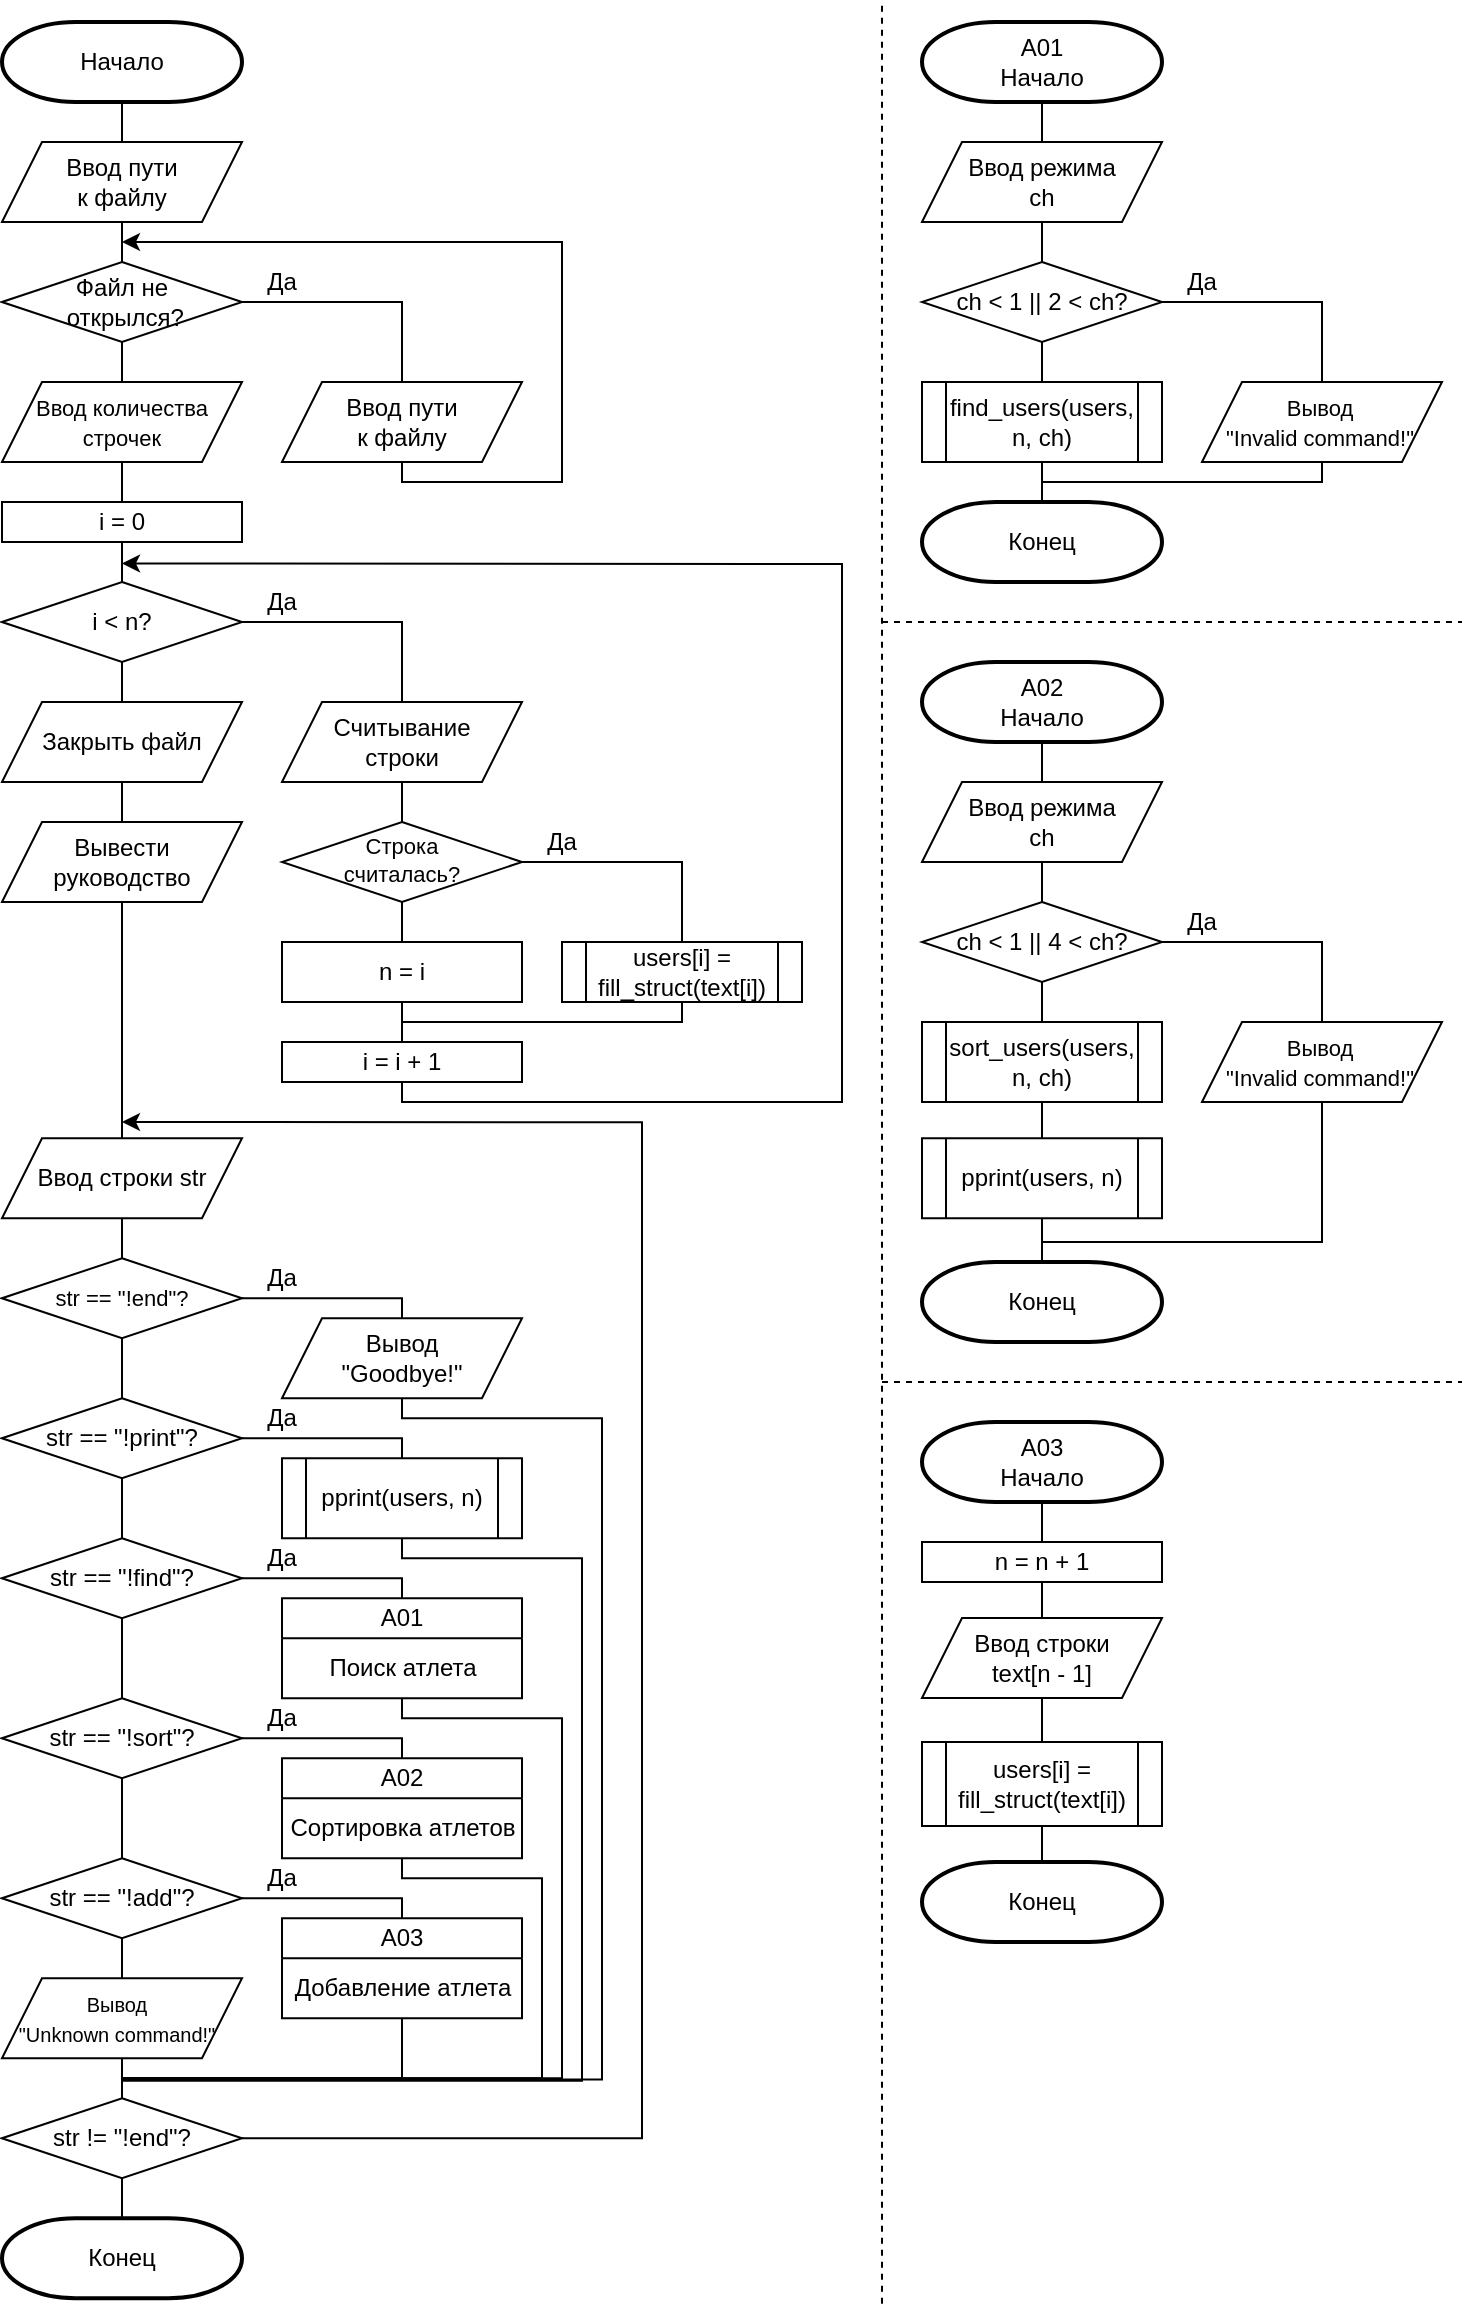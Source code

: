 <mxfile version="23.1.6" type="github" pages="3">
  <diagram name="Main" id="VdGe19wnGQsSNGawRBf9">
    <mxGraphModel dx="1468" dy="858" grid="1" gridSize="10" guides="1" tooltips="1" connect="1" arrows="1" fold="1" page="1" pageScale="1" pageWidth="827" pageHeight="1169" math="0" shadow="0">
      <root>
        <mxCell id="0" />
        <mxCell id="1" parent="0" />
        <mxCell id="hU4Yd9cr8TldzQdpKQsz-1" value="Начало" style="strokeWidth=2;html=1;shape=mxgraph.flowchart.terminator;whiteSpace=wrap;" vertex="1" parent="1">
          <mxGeometry x="40" y="20" width="120" height="40" as="geometry" />
        </mxCell>
        <mxCell id="hU4Yd9cr8TldzQdpKQsz-3" value="Ввод пути&lt;br&gt;к файлу" style="shape=parallelogram;perimeter=parallelogramPerimeter;whiteSpace=wrap;html=1;fixedSize=1;" vertex="1" parent="1">
          <mxGeometry x="40" y="80" width="120" height="40" as="geometry" />
        </mxCell>
        <mxCell id="hU4Yd9cr8TldzQdpKQsz-4" value="Файл не&lt;br&gt;&amp;nbsp;открылся?" style="strokeWidth=1;html=1;shape=mxgraph.flowchart.decision;whiteSpace=wrap;" vertex="1" parent="1">
          <mxGeometry x="40" y="140" width="120" height="40" as="geometry" />
        </mxCell>
        <mxCell id="hU4Yd9cr8TldzQdpKQsz-5" value="Ввод пути&lt;br&gt;к файлу" style="shape=parallelogram;perimeter=parallelogramPerimeter;whiteSpace=wrap;html=1;fixedSize=1;" vertex="1" parent="1">
          <mxGeometry x="180" y="200" width="120" height="40" as="geometry" />
        </mxCell>
        <mxCell id="hU4Yd9cr8TldzQdpKQsz-6" value="" style="endArrow=classic;html=1;rounded=0;exitX=0.5;exitY=1;exitDx=0;exitDy=0;" edge="1" parent="1" source="hU4Yd9cr8TldzQdpKQsz-5">
          <mxGeometry width="50" height="50" relative="1" as="geometry">
            <mxPoint x="330" y="240" as="sourcePoint" />
            <mxPoint x="100" y="130" as="targetPoint" />
            <Array as="points">
              <mxPoint x="240" y="250" />
              <mxPoint x="320" y="250" />
              <mxPoint x="320" y="130" />
            </Array>
          </mxGeometry>
        </mxCell>
        <mxCell id="hU4Yd9cr8TldzQdpKQsz-7" value="" style="endArrow=none;html=1;rounded=0;entryX=0.5;entryY=1;entryDx=0;entryDy=0;entryPerimeter=0;exitX=0.5;exitY=0;exitDx=0;exitDy=0;" edge="1" parent="1" source="hU4Yd9cr8TldzQdpKQsz-3" target="hU4Yd9cr8TldzQdpKQsz-1">
          <mxGeometry width="50" height="50" relative="1" as="geometry">
            <mxPoint x="190" y="100" as="sourcePoint" />
            <mxPoint x="190" y="60" as="targetPoint" />
          </mxGeometry>
        </mxCell>
        <mxCell id="hU4Yd9cr8TldzQdpKQsz-8" value="" style="endArrow=none;html=1;rounded=0;entryX=1;entryY=0.5;entryDx=0;entryDy=0;entryPerimeter=0;exitX=0.5;exitY=0;exitDx=0;exitDy=0;" edge="1" parent="1" source="hU4Yd9cr8TldzQdpKQsz-5" target="hU4Yd9cr8TldzQdpKQsz-4">
          <mxGeometry width="50" height="50" relative="1" as="geometry">
            <mxPoint x="260" y="120" as="sourcePoint" />
            <mxPoint x="260" y="80" as="targetPoint" />
            <Array as="points">
              <mxPoint x="240" y="160" />
            </Array>
          </mxGeometry>
        </mxCell>
        <mxCell id="hU4Yd9cr8TldzQdpKQsz-9" value="" style="endArrow=none;html=1;rounded=0;entryX=0.5;entryY=1;entryDx=0;entryDy=0;exitX=0.5;exitY=0;exitDx=0;exitDy=0;exitPerimeter=0;" edge="1" parent="1" source="hU4Yd9cr8TldzQdpKQsz-4" target="hU4Yd9cr8TldzQdpKQsz-3">
          <mxGeometry width="50" height="50" relative="1" as="geometry">
            <mxPoint x="270" y="130" as="sourcePoint" />
            <mxPoint x="270" y="90" as="targetPoint" />
          </mxGeometry>
        </mxCell>
        <mxCell id="hU4Yd9cr8TldzQdpKQsz-10" value="" style="endArrow=none;html=1;rounded=0;entryX=0.5;entryY=1;entryDx=0;entryDy=0;entryPerimeter=0;exitX=0.5;exitY=0;exitDx=0;exitDy=0;" edge="1" parent="1" source="hU4Yd9cr8TldzQdpKQsz-11" target="hU4Yd9cr8TldzQdpKQsz-4">
          <mxGeometry width="50" height="50" relative="1" as="geometry">
            <mxPoint x="100" y="240" as="sourcePoint" />
            <mxPoint x="280" y="100" as="targetPoint" />
          </mxGeometry>
        </mxCell>
        <mxCell id="hU4Yd9cr8TldzQdpKQsz-11" value="&lt;font style=&quot;font-size: 11px;&quot;&gt;Ввод количества строчек&lt;/font&gt;" style="shape=parallelogram;perimeter=parallelogramPerimeter;whiteSpace=wrap;html=1;fixedSize=1;" vertex="1" parent="1">
          <mxGeometry x="40" y="200" width="120" height="40" as="geometry" />
        </mxCell>
        <mxCell id="hU4Yd9cr8TldzQdpKQsz-12" value="Да" style="text;html=1;strokeColor=none;fillColor=none;align=center;verticalAlign=middle;whiteSpace=wrap;rounded=0;" vertex="1" parent="1">
          <mxGeometry x="150" y="135" width="60" height="30" as="geometry" />
        </mxCell>
        <mxCell id="hU4Yd9cr8TldzQdpKQsz-14" value="i = 0" style="rounded=0;whiteSpace=wrap;html=1;" vertex="1" parent="1">
          <mxGeometry x="40" y="260" width="120" height="20" as="geometry" />
        </mxCell>
        <mxCell id="hU4Yd9cr8TldzQdpKQsz-15" value="i &amp;lt; n?" style="strokeWidth=1;html=1;shape=mxgraph.flowchart.decision;whiteSpace=wrap;" vertex="1" parent="1">
          <mxGeometry x="40" y="300" width="120" height="40" as="geometry" />
        </mxCell>
        <mxCell id="hU4Yd9cr8TldzQdpKQsz-16" value="&lt;p style=&quot;line-height: 110%;&quot;&gt;&lt;font style=&quot;font-size: 11px;&quot;&gt;Строка&lt;br&gt;считалась?&lt;/font&gt;&lt;/p&gt;" style="strokeWidth=1;html=1;shape=mxgraph.flowchart.decision;whiteSpace=wrap;spacingBottom=3;" vertex="1" parent="1">
          <mxGeometry x="180" y="420" width="120" height="40" as="geometry" />
        </mxCell>
        <mxCell id="hU4Yd9cr8TldzQdpKQsz-17" value="Считывание&lt;br&gt;строки" style="shape=parallelogram;perimeter=parallelogramPerimeter;whiteSpace=wrap;html=1;fixedSize=1;" vertex="1" parent="1">
          <mxGeometry x="180" y="360" width="120" height="40" as="geometry" />
        </mxCell>
        <mxCell id="hU4Yd9cr8TldzQdpKQsz-19" value="n = i" style="rounded=0;whiteSpace=wrap;html=1;" vertex="1" parent="1">
          <mxGeometry x="180" y="480" width="120" height="30" as="geometry" />
        </mxCell>
        <mxCell id="hU4Yd9cr8TldzQdpKQsz-20" value="" style="endArrow=none;html=1;rounded=0;entryX=0.5;entryY=1;entryDx=0;entryDy=0;exitX=0.5;exitY=0;exitDx=0;exitDy=0;" edge="1" parent="1" source="hU4Yd9cr8TldzQdpKQsz-14" target="hU4Yd9cr8TldzQdpKQsz-11">
          <mxGeometry width="50" height="50" relative="1" as="geometry">
            <mxPoint x="170" y="360" as="sourcePoint" />
            <mxPoint x="170" y="320" as="targetPoint" />
          </mxGeometry>
        </mxCell>
        <mxCell id="hU4Yd9cr8TldzQdpKQsz-21" value="" style="endArrow=none;html=1;rounded=0;entryX=0.5;entryY=1;entryDx=0;entryDy=0;exitX=0.5;exitY=0;exitDx=0;exitDy=0;exitPerimeter=0;" edge="1" parent="1" source="hU4Yd9cr8TldzQdpKQsz-15" target="hU4Yd9cr8TldzQdpKQsz-14">
          <mxGeometry width="50" height="50" relative="1" as="geometry">
            <mxPoint x="160" y="330" as="sourcePoint" />
            <mxPoint x="160" y="290" as="targetPoint" />
          </mxGeometry>
        </mxCell>
        <mxCell id="hU4Yd9cr8TldzQdpKQsz-22" value="" style="endArrow=none;html=1;rounded=0;entryX=1;entryY=0.5;entryDx=0;entryDy=0;entryPerimeter=0;exitX=0.5;exitY=0;exitDx=0;exitDy=0;" edge="1" parent="1" source="hU4Yd9cr8TldzQdpKQsz-17" target="hU4Yd9cr8TldzQdpKQsz-15">
          <mxGeometry width="50" height="50" relative="1" as="geometry">
            <mxPoint x="220" y="340" as="sourcePoint" />
            <mxPoint x="220" y="300" as="targetPoint" />
            <Array as="points">
              <mxPoint x="240" y="320" />
            </Array>
          </mxGeometry>
        </mxCell>
        <mxCell id="hU4Yd9cr8TldzQdpKQsz-23" value="" style="endArrow=none;html=1;rounded=0;entryX=0.5;entryY=1;entryDx=0;entryDy=0;exitX=0.5;exitY=0;exitDx=0;exitDy=0;exitPerimeter=0;" edge="1" parent="1" source="hU4Yd9cr8TldzQdpKQsz-16" target="hU4Yd9cr8TldzQdpKQsz-17">
          <mxGeometry width="50" height="50" relative="1" as="geometry">
            <mxPoint x="350" y="410" as="sourcePoint" />
            <mxPoint x="350" y="370" as="targetPoint" />
          </mxGeometry>
        </mxCell>
        <mxCell id="hU4Yd9cr8TldzQdpKQsz-24" value="" style="endArrow=none;html=1;rounded=0;entryX=1;entryY=0.5;entryDx=0;entryDy=0;entryPerimeter=0;exitX=0.5;exitY=0;exitDx=0;exitDy=0;" edge="1" parent="1" source="hU4Yd9cr8TldzQdpKQsz-123" target="hU4Yd9cr8TldzQdpKQsz-16">
          <mxGeometry width="50" height="50" relative="1" as="geometry">
            <mxPoint x="380" y="480" as="sourcePoint" />
            <mxPoint x="370" y="420" as="targetPoint" />
            <Array as="points">
              <mxPoint x="380" y="440" />
            </Array>
          </mxGeometry>
        </mxCell>
        <mxCell id="hU4Yd9cr8TldzQdpKQsz-25" value="" style="endArrow=none;html=1;rounded=0;entryX=0.5;entryY=1;entryDx=0;entryDy=0;entryPerimeter=0;exitX=0.5;exitY=0;exitDx=0;exitDy=0;" edge="1" parent="1" source="hU4Yd9cr8TldzQdpKQsz-19" target="hU4Yd9cr8TldzQdpKQsz-16">
          <mxGeometry width="50" height="50" relative="1" as="geometry">
            <mxPoint x="310" y="500" as="sourcePoint" />
            <mxPoint x="310" y="460" as="targetPoint" />
          </mxGeometry>
        </mxCell>
        <mxCell id="hU4Yd9cr8TldzQdpKQsz-26" value="" style="endArrow=none;html=1;rounded=0;entryX=0.5;entryY=1;entryDx=0;entryDy=0;exitX=0.5;exitY=0;exitDx=0;exitDy=0;" edge="1" parent="1" source="hU4Yd9cr8TldzQdpKQsz-27" target="hU4Yd9cr8TldzQdpKQsz-19">
          <mxGeometry width="50" height="50" relative="1" as="geometry">
            <mxPoint x="300" y="510" as="sourcePoint" />
            <mxPoint x="230" y="510" as="targetPoint" />
          </mxGeometry>
        </mxCell>
        <mxCell id="hU4Yd9cr8TldzQdpKQsz-27" value="i = i + 1" style="rounded=0;whiteSpace=wrap;html=1;" vertex="1" parent="1">
          <mxGeometry x="180" y="530" width="120" height="20" as="geometry" />
        </mxCell>
        <mxCell id="hU4Yd9cr8TldzQdpKQsz-28" value="" style="endArrow=none;html=1;rounded=0;entryX=0.5;entryY=1;entryDx=0;entryDy=0;" edge="1" parent="1" target="hU4Yd9cr8TldzQdpKQsz-123">
          <mxGeometry width="50" height="50" relative="1" as="geometry">
            <mxPoint x="240" y="520" as="sourcePoint" />
            <mxPoint x="380" y="510" as="targetPoint" />
            <Array as="points">
              <mxPoint x="380" y="520" />
            </Array>
          </mxGeometry>
        </mxCell>
        <mxCell id="hU4Yd9cr8TldzQdpKQsz-29" value="Да" style="text;html=1;strokeColor=none;fillColor=none;align=center;verticalAlign=middle;whiteSpace=wrap;rounded=0;" vertex="1" parent="1">
          <mxGeometry x="150" y="295" width="60" height="30" as="geometry" />
        </mxCell>
        <mxCell id="hU4Yd9cr8TldzQdpKQsz-30" value="Да" style="text;html=1;strokeColor=none;fillColor=none;align=center;verticalAlign=middle;whiteSpace=wrap;rounded=0;" vertex="1" parent="1">
          <mxGeometry x="290" y="415" width="60" height="30" as="geometry" />
        </mxCell>
        <mxCell id="hU4Yd9cr8TldzQdpKQsz-31" value="" style="endArrow=classic;html=1;rounded=0;exitX=0.5;exitY=1;exitDx=0;exitDy=0;" edge="1" parent="1" source="hU4Yd9cr8TldzQdpKQsz-27">
          <mxGeometry width="50" height="50" relative="1" as="geometry">
            <mxPoint x="210" y="640" as="sourcePoint" />
            <mxPoint x="100" y="290.69" as="targetPoint" />
            <Array as="points">
              <mxPoint x="240" y="560" />
              <mxPoint x="460" y="560" />
              <mxPoint x="460" y="291" />
            </Array>
          </mxGeometry>
        </mxCell>
        <mxCell id="hU4Yd9cr8TldzQdpKQsz-32" value="Закрыть файл" style="shape=parallelogram;perimeter=parallelogramPerimeter;whiteSpace=wrap;html=1;fixedSize=1;" vertex="1" parent="1">
          <mxGeometry x="40" y="360" width="120" height="40" as="geometry" />
        </mxCell>
        <mxCell id="hU4Yd9cr8TldzQdpKQsz-33" value="Вывести&lt;br&gt;руководство" style="shape=parallelogram;perimeter=parallelogramPerimeter;whiteSpace=wrap;html=1;fixedSize=1;" vertex="1" parent="1">
          <mxGeometry x="40" y="420" width="120" height="40" as="geometry" />
        </mxCell>
        <mxCell id="hU4Yd9cr8TldzQdpKQsz-34" value="Ввод строки str" style="shape=parallelogram;perimeter=parallelogramPerimeter;whiteSpace=wrap;html=1;fixedSize=1;" vertex="1" parent="1">
          <mxGeometry x="40" y="578.13" width="120" height="40" as="geometry" />
        </mxCell>
        <mxCell id="hU4Yd9cr8TldzQdpKQsz-35" value="" style="endArrow=none;html=1;rounded=0;entryX=0.5;entryY=1;entryDx=0;entryDy=0;exitX=0.5;exitY=0;exitDx=0;exitDy=0;" edge="1" parent="1" source="hU4Yd9cr8TldzQdpKQsz-34" target="hU4Yd9cr8TldzQdpKQsz-33">
          <mxGeometry width="50" height="50" relative="1" as="geometry">
            <mxPoint x="120" y="540" as="sourcePoint" />
            <mxPoint x="120" y="500" as="targetPoint" />
          </mxGeometry>
        </mxCell>
        <mxCell id="hU4Yd9cr8TldzQdpKQsz-36" value="" style="endArrow=none;html=1;rounded=0;entryX=0.5;entryY=1;entryDx=0;entryDy=0;exitX=0.5;exitY=0;exitDx=0;exitDy=0;" edge="1" parent="1" source="hU4Yd9cr8TldzQdpKQsz-33" target="hU4Yd9cr8TldzQdpKQsz-32">
          <mxGeometry width="50" height="50" relative="1" as="geometry">
            <mxPoint x="10" y="480" as="sourcePoint" />
            <mxPoint x="10" y="440" as="targetPoint" />
          </mxGeometry>
        </mxCell>
        <mxCell id="hU4Yd9cr8TldzQdpKQsz-37" value="" style="endArrow=none;html=1;rounded=0;entryX=0.5;entryY=1;entryDx=0;entryDy=0;entryPerimeter=0;exitX=0.5;exitY=0;exitDx=0;exitDy=0;" edge="1" parent="1" source="hU4Yd9cr8TldzQdpKQsz-32" target="hU4Yd9cr8TldzQdpKQsz-15">
          <mxGeometry width="50" height="50" relative="1" as="geometry">
            <mxPoint x="30" y="390" as="sourcePoint" />
            <mxPoint x="30" y="350" as="targetPoint" />
          </mxGeometry>
        </mxCell>
        <mxCell id="hU4Yd9cr8TldzQdpKQsz-38" value="&lt;font style=&quot;font-size: 11px;&quot;&gt;str == &quot;!end&quot;?&lt;/font&gt;" style="strokeWidth=1;html=1;shape=mxgraph.flowchart.decision;whiteSpace=wrap;" vertex="1" parent="1">
          <mxGeometry x="40" y="638.13" width="120" height="40" as="geometry" />
        </mxCell>
        <mxCell id="hU4Yd9cr8TldzQdpKQsz-39" value="str == &quot;!print&quot;?" style="strokeWidth=1;html=1;shape=mxgraph.flowchart.decision;whiteSpace=wrap;" vertex="1" parent="1">
          <mxGeometry x="40" y="708.13" width="120" height="40" as="geometry" />
        </mxCell>
        <mxCell id="hU4Yd9cr8TldzQdpKQsz-40" value="str == &quot;!sort&quot;?" style="strokeWidth=1;html=1;shape=mxgraph.flowchart.decision;whiteSpace=wrap;" vertex="1" parent="1">
          <mxGeometry x="40" y="858.13" width="120" height="40" as="geometry" />
        </mxCell>
        <mxCell id="hU4Yd9cr8TldzQdpKQsz-41" value="str == &quot;!find&quot;?" style="strokeWidth=1;html=1;shape=mxgraph.flowchart.decision;whiteSpace=wrap;" vertex="1" parent="1">
          <mxGeometry x="40" y="778.13" width="120" height="40" as="geometry" />
        </mxCell>
        <mxCell id="hU4Yd9cr8TldzQdpKQsz-42" value="str == &quot;!add&quot;?" style="strokeWidth=1;html=1;shape=mxgraph.flowchart.decision;whiteSpace=wrap;" vertex="1" parent="1">
          <mxGeometry x="40" y="938.13" width="120" height="40" as="geometry" />
        </mxCell>
        <mxCell id="hU4Yd9cr8TldzQdpKQsz-83" value="" style="edgeStyle=orthogonalEdgeStyle;rounded=0;orthogonalLoop=1;jettySize=auto;html=1;endArrow=none;endFill=0;" edge="1" parent="1" source="hU4Yd9cr8TldzQdpKQsz-43">
          <mxGeometry relative="1" as="geometry">
            <mxPoint x="100" y="1048.775" as="targetPoint" />
            <Array as="points">
              <mxPoint x="240" y="718.13" />
              <mxPoint x="340" y="718.13" />
              <mxPoint x="340" y="1049.13" />
            </Array>
          </mxGeometry>
        </mxCell>
        <mxCell id="hU4Yd9cr8TldzQdpKQsz-43" value="Вывод&lt;br&gt;&quot;Goodbye!&quot;" style="shape=parallelogram;perimeter=parallelogramPerimeter;whiteSpace=wrap;html=1;fixedSize=1;" vertex="1" parent="1">
          <mxGeometry x="180" y="668.13" width="120" height="40" as="geometry" />
        </mxCell>
        <mxCell id="hU4Yd9cr8TldzQdpKQsz-44" value="&lt;font style=&quot;font-size: 10px;&quot;&gt;Вывод&lt;br&gt;&quot;Unknown command!&quot;&lt;/font&gt;" style="shape=parallelogram;perimeter=parallelogramPerimeter;whiteSpace=wrap;html=1;fixedSize=1;spacingRight=5;" vertex="1" parent="1">
          <mxGeometry x="40" y="998.13" width="120" height="40" as="geometry" />
        </mxCell>
        <mxCell id="hU4Yd9cr8TldzQdpKQsz-45" value="str != &quot;!end&quot;?" style="strokeWidth=1;html=1;shape=mxgraph.flowchart.decision;whiteSpace=wrap;" vertex="1" parent="1">
          <mxGeometry x="40" y="1058.13" width="120" height="40" as="geometry" />
        </mxCell>
        <mxCell id="hU4Yd9cr8TldzQdpKQsz-46" value="Конец" style="strokeWidth=2;html=1;shape=mxgraph.flowchart.terminator;whiteSpace=wrap;" vertex="1" parent="1">
          <mxGeometry x="40" y="1118.13" width="120" height="40" as="geometry" />
        </mxCell>
        <mxCell id="hU4Yd9cr8TldzQdpKQsz-82" value="" style="edgeStyle=orthogonalEdgeStyle;rounded=0;orthogonalLoop=1;jettySize=auto;html=1;endArrow=none;endFill=0;" edge="1" parent="1" source="hU4Yd9cr8TldzQdpKQsz-48">
          <mxGeometry relative="1" as="geometry">
            <mxPoint x="100" y="1049.42" as="targetPoint" />
            <Array as="points">
              <mxPoint x="240" y="788.13" />
              <mxPoint x="330" y="788.13" />
              <mxPoint x="330" y="1049.13" />
            </Array>
          </mxGeometry>
        </mxCell>
        <mxCell id="hU4Yd9cr8TldzQdpKQsz-48" value="pprint(users, n)" style="shape=process;whiteSpace=wrap;html=1;backgroundOutline=1;" vertex="1" parent="1">
          <mxGeometry x="180" y="738.13" width="120" height="40" as="geometry" />
        </mxCell>
        <mxCell id="hU4Yd9cr8TldzQdpKQsz-81" style="edgeStyle=orthogonalEdgeStyle;rounded=0;orthogonalLoop=1;jettySize=auto;html=1;endArrow=none;endFill=0;" edge="1" parent="1" source="hU4Yd9cr8TldzQdpKQsz-49">
          <mxGeometry relative="1" as="geometry">
            <mxPoint x="100" y="1048.13" as="targetPoint" />
            <Array as="points">
              <mxPoint x="240" y="868.13" />
              <mxPoint x="320" y="868.13" />
              <mxPoint x="320" y="1048.13" />
            </Array>
          </mxGeometry>
        </mxCell>
        <mxCell id="hU4Yd9cr8TldzQdpKQsz-49" value="A01" style="swimlane;fontStyle=0;childLayout=stackLayout;horizontal=1;startSize=20;horizontalStack=0;resizeParent=1;resizeParentMax=0;resizeLast=0;collapsible=1;marginBottom=0;whiteSpace=wrap;html=1;" vertex="1" parent="1">
          <mxGeometry x="180" y="808.13" width="120" height="50" as="geometry" />
        </mxCell>
        <mxCell id="hU4Yd9cr8TldzQdpKQsz-50" value="Поиск атлета" style="text;html=1;align=center;verticalAlign=middle;resizable=0;points=[];autosize=1;strokeColor=none;fillColor=none;" vertex="1" parent="hU4Yd9cr8TldzQdpKQsz-49">
          <mxGeometry y="20" width="120" height="30" as="geometry" />
        </mxCell>
        <mxCell id="hU4Yd9cr8TldzQdpKQsz-71" style="edgeStyle=orthogonalEdgeStyle;rounded=0;orthogonalLoop=1;jettySize=auto;html=1;endArrow=none;endFill=0;" edge="1" parent="1" source="hU4Yd9cr8TldzQdpKQsz-51">
          <mxGeometry relative="1" as="geometry">
            <mxPoint x="100" y="1048.13" as="targetPoint" />
            <Array as="points">
              <mxPoint x="240" y="948.13" />
              <mxPoint x="310" y="948.13" />
              <mxPoint x="310" y="1048.13" />
            </Array>
          </mxGeometry>
        </mxCell>
        <mxCell id="hU4Yd9cr8TldzQdpKQsz-51" value="A02" style="swimlane;fontStyle=0;childLayout=stackLayout;horizontal=1;startSize=20;horizontalStack=0;resizeParent=1;resizeParentMax=0;resizeLast=0;collapsible=1;marginBottom=0;whiteSpace=wrap;html=1;" vertex="1" parent="1">
          <mxGeometry x="180" y="888.13" width="120" height="50" as="geometry" />
        </mxCell>
        <mxCell id="hU4Yd9cr8TldzQdpKQsz-52" value="Сортировка атлетов" style="text;html=1;align=center;verticalAlign=middle;resizable=0;points=[];autosize=1;strokeColor=none;fillColor=none;" vertex="1" parent="hU4Yd9cr8TldzQdpKQsz-51">
          <mxGeometry y="20" width="120" height="30" as="geometry" />
        </mxCell>
        <mxCell id="hU4Yd9cr8TldzQdpKQsz-70" style="edgeStyle=orthogonalEdgeStyle;rounded=0;orthogonalLoop=1;jettySize=auto;html=1;endArrow=none;endFill=0;" edge="1" parent="1" source="hU4Yd9cr8TldzQdpKQsz-55">
          <mxGeometry relative="1" as="geometry">
            <mxPoint x="100" y="1048.13" as="targetPoint" />
            <Array as="points">
              <mxPoint x="240" y="1048.13" />
            </Array>
          </mxGeometry>
        </mxCell>
        <mxCell id="hU4Yd9cr8TldzQdpKQsz-55" value="A03" style="swimlane;fontStyle=0;childLayout=stackLayout;horizontal=1;startSize=20;horizontalStack=0;resizeParent=1;resizeParentMax=0;resizeLast=0;collapsible=1;marginBottom=0;whiteSpace=wrap;html=1;" vertex="1" parent="1">
          <mxGeometry x="180" y="968.13" width="120" height="50" as="geometry" />
        </mxCell>
        <mxCell id="hU4Yd9cr8TldzQdpKQsz-56" value="Добавление атлета" style="text;html=1;align=center;verticalAlign=middle;resizable=0;points=[];autosize=1;strokeColor=none;fillColor=none;" vertex="1" parent="hU4Yd9cr8TldzQdpKQsz-55">
          <mxGeometry y="20" width="120" height="30" as="geometry" />
        </mxCell>
        <mxCell id="hU4Yd9cr8TldzQdpKQsz-57" value="" style="endArrow=none;html=1;rounded=0;entryX=0.5;entryY=1;entryDx=0;entryDy=0;exitX=0.5;exitY=0;exitDx=0;exitDy=0;exitPerimeter=0;" edge="1" parent="1" source="hU4Yd9cr8TldzQdpKQsz-45" target="hU4Yd9cr8TldzQdpKQsz-44">
          <mxGeometry width="50" height="50" relative="1" as="geometry">
            <mxPoint x="200" y="1098.13" as="sourcePoint" />
            <mxPoint x="200" y="1058.13" as="targetPoint" />
          </mxGeometry>
        </mxCell>
        <mxCell id="hU4Yd9cr8TldzQdpKQsz-58" value="" style="endArrow=none;html=1;rounded=0;entryX=0.5;entryY=1;entryDx=0;entryDy=0;entryPerimeter=0;exitX=0.5;exitY=0;exitDx=0;exitDy=0;exitPerimeter=0;" edge="1" parent="1" source="hU4Yd9cr8TldzQdpKQsz-46" target="hU4Yd9cr8TldzQdpKQsz-45">
          <mxGeometry width="50" height="50" relative="1" as="geometry">
            <mxPoint x="190" y="1148.13" as="sourcePoint" />
            <mxPoint x="190" y="1108.13" as="targetPoint" />
          </mxGeometry>
        </mxCell>
        <mxCell id="hU4Yd9cr8TldzQdpKQsz-59" value="" style="endArrow=none;html=1;rounded=0;entryX=0.5;entryY=1;entryDx=0;entryDy=0;entryPerimeter=0;exitX=0.5;exitY=0;exitDx=0;exitDy=0;" edge="1" parent="1" source="hU4Yd9cr8TldzQdpKQsz-44" target="hU4Yd9cr8TldzQdpKQsz-42">
          <mxGeometry width="50" height="50" relative="1" as="geometry">
            <mxPoint x="10" y="1008.13" as="sourcePoint" />
            <mxPoint x="10" y="968.13" as="targetPoint" />
          </mxGeometry>
        </mxCell>
        <mxCell id="hU4Yd9cr8TldzQdpKQsz-60" value="" style="endArrow=none;html=1;rounded=0;entryX=0.5;entryY=1;entryDx=0;entryDy=0;entryPerimeter=0;exitX=0.5;exitY=0;exitDx=0;exitDy=0;exitPerimeter=0;" edge="1" parent="1" source="hU4Yd9cr8TldzQdpKQsz-42" target="hU4Yd9cr8TldzQdpKQsz-40">
          <mxGeometry width="50" height="50" relative="1" as="geometry">
            <mxPoint x="50" y="958.13" as="sourcePoint" />
            <mxPoint x="50" y="918.13" as="targetPoint" />
          </mxGeometry>
        </mxCell>
        <mxCell id="hU4Yd9cr8TldzQdpKQsz-61" value="" style="endArrow=none;html=1;rounded=0;entryX=0.5;entryY=1;entryDx=0;entryDy=0;exitX=0.5;exitY=0;exitDx=0;exitDy=0;exitPerimeter=0;" edge="1" parent="1" source="hU4Yd9cr8TldzQdpKQsz-38" target="hU4Yd9cr8TldzQdpKQsz-34">
          <mxGeometry width="50" height="50" relative="1" as="geometry">
            <mxPoint x="40" y="658.13" as="sourcePoint" />
            <mxPoint x="40" y="618.13" as="targetPoint" />
          </mxGeometry>
        </mxCell>
        <mxCell id="hU4Yd9cr8TldzQdpKQsz-63" value="" style="endArrow=none;html=1;rounded=0;entryX=1;entryY=0.5;entryDx=0;entryDy=0;entryPerimeter=0;exitX=0.5;exitY=0;exitDx=0;exitDy=0;" edge="1" parent="1" source="hU4Yd9cr8TldzQdpKQsz-43" target="hU4Yd9cr8TldzQdpKQsz-38">
          <mxGeometry width="50" height="50" relative="1" as="geometry">
            <mxPoint x="170" y="658.13" as="sourcePoint" />
            <mxPoint x="170" y="618.13" as="targetPoint" />
            <Array as="points">
              <mxPoint x="240" y="658.13" />
            </Array>
          </mxGeometry>
        </mxCell>
        <mxCell id="hU4Yd9cr8TldzQdpKQsz-64" value="" style="endArrow=none;html=1;rounded=0;entryX=1;entryY=0.5;entryDx=0;entryDy=0;entryPerimeter=0;exitX=0.5;exitY=0;exitDx=0;exitDy=0;" edge="1" parent="1" source="hU4Yd9cr8TldzQdpKQsz-48" target="hU4Yd9cr8TldzQdpKQsz-39">
          <mxGeometry width="50" height="50" relative="1" as="geometry">
            <mxPoint x="140" y="798.13" as="sourcePoint" />
            <mxPoint x="140" y="758.13" as="targetPoint" />
            <Array as="points">
              <mxPoint x="240" y="728.13" />
            </Array>
          </mxGeometry>
        </mxCell>
        <mxCell id="hU4Yd9cr8TldzQdpKQsz-65" value="" style="endArrow=none;html=1;rounded=0;entryX=1;entryY=0.5;entryDx=0;entryDy=0;entryPerimeter=0;exitX=0.5;exitY=0;exitDx=0;exitDy=0;" edge="1" parent="1" source="hU4Yd9cr8TldzQdpKQsz-49" target="hU4Yd9cr8TldzQdpKQsz-41">
          <mxGeometry width="50" height="50" relative="1" as="geometry">
            <mxPoint x="150" y="858.13" as="sourcePoint" />
            <mxPoint x="150" y="818.13" as="targetPoint" />
            <Array as="points">
              <mxPoint x="240" y="798.13" />
            </Array>
          </mxGeometry>
        </mxCell>
        <mxCell id="hU4Yd9cr8TldzQdpKQsz-66" value="" style="endArrow=none;html=1;rounded=0;entryX=1;entryY=0.5;entryDx=0;entryDy=0;entryPerimeter=0;exitX=0.5;exitY=0;exitDx=0;exitDy=0;" edge="1" parent="1" source="hU4Yd9cr8TldzQdpKQsz-51" target="hU4Yd9cr8TldzQdpKQsz-40">
          <mxGeometry width="50" height="50" relative="1" as="geometry">
            <mxPoint x="140" y="948.13" as="sourcePoint" />
            <mxPoint x="140" y="908.13" as="targetPoint" />
            <Array as="points">
              <mxPoint x="240" y="878.13" />
            </Array>
          </mxGeometry>
        </mxCell>
        <mxCell id="hU4Yd9cr8TldzQdpKQsz-67" value="" style="endArrow=none;html=1;rounded=0;entryX=1;entryY=0.5;entryDx=0;entryDy=0;entryPerimeter=0;exitX=0.5;exitY=0;exitDx=0;exitDy=0;" edge="1" parent="1" source="hU4Yd9cr8TldzQdpKQsz-55" target="hU4Yd9cr8TldzQdpKQsz-42">
          <mxGeometry width="50" height="50" relative="1" as="geometry">
            <mxPoint x="150" y="968.13" as="sourcePoint" />
            <mxPoint x="150" y="928.13" as="targetPoint" />
            <Array as="points">
              <mxPoint x="240" y="958.13" />
            </Array>
          </mxGeometry>
        </mxCell>
        <mxCell id="hU4Yd9cr8TldzQdpKQsz-73" value="Да" style="text;html=1;strokeColor=none;fillColor=none;align=center;verticalAlign=middle;whiteSpace=wrap;rounded=0;" vertex="1" parent="1">
          <mxGeometry x="150" y="933.13" width="60" height="30" as="geometry" />
        </mxCell>
        <mxCell id="hU4Yd9cr8TldzQdpKQsz-74" value="Да" style="text;html=1;strokeColor=none;fillColor=none;align=center;verticalAlign=middle;whiteSpace=wrap;rounded=0;" vertex="1" parent="1">
          <mxGeometry x="150" y="633.13" width="60" height="30" as="geometry" />
        </mxCell>
        <mxCell id="hU4Yd9cr8TldzQdpKQsz-75" value="Да" style="text;html=1;strokeColor=none;fillColor=none;align=center;verticalAlign=middle;whiteSpace=wrap;rounded=0;" vertex="1" parent="1">
          <mxGeometry x="150" y="703.13" width="60" height="30" as="geometry" />
        </mxCell>
        <mxCell id="hU4Yd9cr8TldzQdpKQsz-76" value="Да" style="text;html=1;strokeColor=none;fillColor=none;align=center;verticalAlign=middle;whiteSpace=wrap;rounded=0;" vertex="1" parent="1">
          <mxGeometry x="150" y="773.13" width="60" height="30" as="geometry" />
        </mxCell>
        <mxCell id="hU4Yd9cr8TldzQdpKQsz-77" value="Да" style="text;html=1;strokeColor=none;fillColor=none;align=center;verticalAlign=middle;whiteSpace=wrap;rounded=0;" vertex="1" parent="1">
          <mxGeometry x="150" y="853.13" width="60" height="30" as="geometry" />
        </mxCell>
        <mxCell id="hU4Yd9cr8TldzQdpKQsz-78" value="" style="endArrow=none;html=1;rounded=0;entryX=0.5;entryY=1;entryDx=0;entryDy=0;entryPerimeter=0;exitX=0.5;exitY=0;exitDx=0;exitDy=0;exitPerimeter=0;" edge="1" parent="1" source="hU4Yd9cr8TldzQdpKQsz-40" target="hU4Yd9cr8TldzQdpKQsz-41">
          <mxGeometry width="50" height="50" relative="1" as="geometry">
            <mxPoint x="70" y="868.13" as="sourcePoint" />
            <mxPoint x="70" y="828.13" as="targetPoint" />
          </mxGeometry>
        </mxCell>
        <mxCell id="hU4Yd9cr8TldzQdpKQsz-79" value="" style="endArrow=none;html=1;rounded=0;entryX=0.5;entryY=1;entryDx=0;entryDy=0;entryPerimeter=0;exitX=0.5;exitY=0;exitDx=0;exitDy=0;exitPerimeter=0;" edge="1" parent="1" source="hU4Yd9cr8TldzQdpKQsz-41" target="hU4Yd9cr8TldzQdpKQsz-39">
          <mxGeometry width="50" height="50" relative="1" as="geometry">
            <mxPoint x="60" y="798.13" as="sourcePoint" />
            <mxPoint x="60" y="758.13" as="targetPoint" />
          </mxGeometry>
        </mxCell>
        <mxCell id="hU4Yd9cr8TldzQdpKQsz-80" value="" style="endArrow=none;html=1;rounded=0;entryX=0.5;entryY=1;entryDx=0;entryDy=0;entryPerimeter=0;exitX=0.5;exitY=0;exitDx=0;exitDy=0;exitPerimeter=0;" edge="1" parent="1" source="hU4Yd9cr8TldzQdpKQsz-39" target="hU4Yd9cr8TldzQdpKQsz-38">
          <mxGeometry width="50" height="50" relative="1" as="geometry">
            <mxPoint x="100" y="728.13" as="sourcePoint" />
            <mxPoint x="100" y="688.13" as="targetPoint" />
          </mxGeometry>
        </mxCell>
        <mxCell id="hU4Yd9cr8TldzQdpKQsz-85" value="" style="endArrow=none;html=1;rounded=0;entryX=1;entryY=0.5;entryDx=0;entryDy=0;entryPerimeter=0;startArrow=classic;startFill=1;" edge="1" parent="1" target="hU4Yd9cr8TldzQdpKQsz-45">
          <mxGeometry width="50" height="50" relative="1" as="geometry">
            <mxPoint x="100" y="570.0" as="sourcePoint" />
            <mxPoint x="230" y="1099.13" as="targetPoint" />
            <Array as="points">
              <mxPoint x="360" y="570.13" />
              <mxPoint x="360" y="1078.13" />
            </Array>
          </mxGeometry>
        </mxCell>
        <mxCell id="hU4Yd9cr8TldzQdpKQsz-86" value="" style="endArrow=none;dashed=1;html=1;rounded=0;" edge="1" parent="1">
          <mxGeometry width="50" height="50" relative="1" as="geometry">
            <mxPoint x="480" y="1160.87" as="sourcePoint" />
            <mxPoint x="480" y="10" as="targetPoint" />
          </mxGeometry>
        </mxCell>
        <mxCell id="hU4Yd9cr8TldzQdpKQsz-87" value="A01&lt;br&gt;Начало" style="strokeWidth=2;html=1;shape=mxgraph.flowchart.terminator;whiteSpace=wrap;" vertex="1" parent="1">
          <mxGeometry x="500" y="20" width="120" height="40" as="geometry" />
        </mxCell>
        <mxCell id="hU4Yd9cr8TldzQdpKQsz-88" value="Ввод режима&lt;br&gt;ch" style="shape=parallelogram;perimeter=parallelogramPerimeter;whiteSpace=wrap;html=1;fixedSize=1;" vertex="1" parent="1">
          <mxGeometry x="500" y="80" width="120" height="40" as="geometry" />
        </mxCell>
        <mxCell id="hU4Yd9cr8TldzQdpKQsz-89" value="ch &amp;lt; 1 || 2 &amp;lt; ch?" style="strokeWidth=1;html=1;shape=mxgraph.flowchart.decision;whiteSpace=wrap;" vertex="1" parent="1">
          <mxGeometry x="500" y="140" width="120" height="40" as="geometry" />
        </mxCell>
        <mxCell id="hU4Yd9cr8TldzQdpKQsz-90" value="&lt;font style=&quot;font-size: 11px;&quot;&gt;Вывод&lt;br&gt;&quot;Invalid command!&lt;span style=&quot;background-color: initial;&quot;&gt;&quot;&lt;/span&gt;&lt;/font&gt;" style="shape=parallelogram;perimeter=parallelogramPerimeter;whiteSpace=wrap;html=1;fixedSize=1;spacingRight=2;" vertex="1" parent="1">
          <mxGeometry x="640" y="200" width="120" height="40" as="geometry" />
        </mxCell>
        <mxCell id="hU4Yd9cr8TldzQdpKQsz-91" value="find_users(users, n, ch)" style="shape=process;whiteSpace=wrap;html=1;backgroundOutline=1;" vertex="1" parent="1">
          <mxGeometry x="500" y="200" width="120" height="40" as="geometry" />
        </mxCell>
        <mxCell id="hU4Yd9cr8TldzQdpKQsz-92" value="Конец" style="strokeWidth=2;html=1;shape=mxgraph.flowchart.terminator;whiteSpace=wrap;" vertex="1" parent="1">
          <mxGeometry x="500" y="260" width="120" height="40" as="geometry" />
        </mxCell>
        <mxCell id="hU4Yd9cr8TldzQdpKQsz-93" value="" style="endArrow=none;html=1;rounded=0;entryX=0.5;entryY=1;entryDx=0;entryDy=0;exitX=0.5;exitY=0;exitDx=0;exitDy=0;exitPerimeter=0;" edge="1" parent="1" source="hU4Yd9cr8TldzQdpKQsz-89" target="hU4Yd9cr8TldzQdpKQsz-88">
          <mxGeometry width="50" height="50" relative="1" as="geometry">
            <mxPoint x="640" y="120" as="sourcePoint" />
            <mxPoint x="640" y="80" as="targetPoint" />
          </mxGeometry>
        </mxCell>
        <mxCell id="hU4Yd9cr8TldzQdpKQsz-94" value="" style="endArrow=none;html=1;rounded=0;entryX=0.5;entryY=1;entryDx=0;entryDy=0;entryPerimeter=0;exitX=0.5;exitY=0;exitDx=0;exitDy=0;" edge="1" parent="1" source="hU4Yd9cr8TldzQdpKQsz-88" target="hU4Yd9cr8TldzQdpKQsz-87">
          <mxGeometry width="50" height="50" relative="1" as="geometry">
            <mxPoint x="650" y="130" as="sourcePoint" />
            <mxPoint x="650" y="90" as="targetPoint" />
          </mxGeometry>
        </mxCell>
        <mxCell id="hU4Yd9cr8TldzQdpKQsz-95" value="" style="endArrow=none;html=1;rounded=0;entryX=0.5;entryY=1;entryDx=0;entryDy=0;entryPerimeter=0;exitX=0.5;exitY=0;exitDx=0;exitDy=0;" edge="1" parent="1" source="hU4Yd9cr8TldzQdpKQsz-91" target="hU4Yd9cr8TldzQdpKQsz-89">
          <mxGeometry width="50" height="50" relative="1" as="geometry">
            <mxPoint x="660" y="140" as="sourcePoint" />
            <mxPoint x="660" y="100" as="targetPoint" />
          </mxGeometry>
        </mxCell>
        <mxCell id="hU4Yd9cr8TldzQdpKQsz-96" value="" style="endArrow=none;html=1;rounded=0;entryX=1;entryY=0.5;entryDx=0;entryDy=0;entryPerimeter=0;exitX=0.5;exitY=0;exitDx=0;exitDy=0;" edge="1" parent="1" source="hU4Yd9cr8TldzQdpKQsz-90" target="hU4Yd9cr8TldzQdpKQsz-89">
          <mxGeometry width="50" height="50" relative="1" as="geometry">
            <mxPoint x="670" y="150" as="sourcePoint" />
            <mxPoint x="670" y="110" as="targetPoint" />
            <Array as="points">
              <mxPoint x="700" y="160" />
            </Array>
          </mxGeometry>
        </mxCell>
        <mxCell id="hU4Yd9cr8TldzQdpKQsz-97" value="" style="endArrow=none;html=1;rounded=0;entryX=0.5;entryY=1;entryDx=0;entryDy=0;exitX=0.5;exitY=0;exitDx=0;exitDy=0;exitPerimeter=0;" edge="1" parent="1" source="hU4Yd9cr8TldzQdpKQsz-92" target="hU4Yd9cr8TldzQdpKQsz-91">
          <mxGeometry width="50" height="50" relative="1" as="geometry">
            <mxPoint x="680" y="160" as="sourcePoint" />
            <mxPoint x="680" y="120" as="targetPoint" />
          </mxGeometry>
        </mxCell>
        <mxCell id="hU4Yd9cr8TldzQdpKQsz-98" value="" style="endArrow=none;html=1;rounded=0;entryX=0.5;entryY=1;entryDx=0;entryDy=0;" edge="1" parent="1" target="hU4Yd9cr8TldzQdpKQsz-90">
          <mxGeometry width="50" height="50" relative="1" as="geometry">
            <mxPoint x="560" y="250" as="sourcePoint" />
            <mxPoint x="690" y="130" as="targetPoint" />
            <Array as="points">
              <mxPoint x="700" y="250" />
            </Array>
          </mxGeometry>
        </mxCell>
        <mxCell id="hU4Yd9cr8TldzQdpKQsz-99" value="Да" style="text;html=1;strokeColor=none;fillColor=none;align=center;verticalAlign=middle;whiteSpace=wrap;rounded=0;" vertex="1" parent="1">
          <mxGeometry x="610" y="135" width="60" height="30" as="geometry" />
        </mxCell>
        <mxCell id="hU4Yd9cr8TldzQdpKQsz-100" value="A02&lt;br&gt;Начало" style="strokeWidth=2;html=1;shape=mxgraph.flowchart.terminator;whiteSpace=wrap;" vertex="1" parent="1">
          <mxGeometry x="500" y="340" width="120" height="40" as="geometry" />
        </mxCell>
        <mxCell id="hU4Yd9cr8TldzQdpKQsz-101" value="Ввод режима&lt;br&gt;ch" style="shape=parallelogram;perimeter=parallelogramPerimeter;whiteSpace=wrap;html=1;fixedSize=1;" vertex="1" parent="1">
          <mxGeometry x="500" y="400" width="120" height="40" as="geometry" />
        </mxCell>
        <mxCell id="hU4Yd9cr8TldzQdpKQsz-102" value="ch &amp;lt; 1 || 4 &amp;lt; ch?" style="strokeWidth=1;html=1;shape=mxgraph.flowchart.decision;whiteSpace=wrap;" vertex="1" parent="1">
          <mxGeometry x="500" y="460" width="120" height="40" as="geometry" />
        </mxCell>
        <mxCell id="hU4Yd9cr8TldzQdpKQsz-103" value="&lt;font style=&quot;font-size: 11px;&quot;&gt;Вывод&lt;br&gt;&quot;Invalid command!&lt;span style=&quot;background-color: initial;&quot;&gt;&quot;&lt;/span&gt;&lt;/font&gt;" style="shape=parallelogram;perimeter=parallelogramPerimeter;whiteSpace=wrap;html=1;fixedSize=1;spacingRight=2;" vertex="1" parent="1">
          <mxGeometry x="640" y="520" width="120" height="40" as="geometry" />
        </mxCell>
        <mxCell id="hU4Yd9cr8TldzQdpKQsz-104" value="sort_users(users, n, ch)" style="shape=process;whiteSpace=wrap;html=1;backgroundOutline=1;" vertex="1" parent="1">
          <mxGeometry x="500" y="520" width="120" height="40" as="geometry" />
        </mxCell>
        <mxCell id="hU4Yd9cr8TldzQdpKQsz-105" value="Конец" style="strokeWidth=2;html=1;shape=mxgraph.flowchart.terminator;whiteSpace=wrap;" vertex="1" parent="1">
          <mxGeometry x="500" y="640" width="120" height="40" as="geometry" />
        </mxCell>
        <mxCell id="hU4Yd9cr8TldzQdpKQsz-106" value="" style="endArrow=none;html=1;rounded=0;entryX=0.5;entryY=1;entryDx=0;entryDy=0;exitX=0.5;exitY=0;exitDx=0;exitDy=0;exitPerimeter=0;" edge="1" parent="1" source="hU4Yd9cr8TldzQdpKQsz-102" target="hU4Yd9cr8TldzQdpKQsz-101">
          <mxGeometry width="50" height="50" relative="1" as="geometry">
            <mxPoint x="640" y="440" as="sourcePoint" />
            <mxPoint x="640" y="400" as="targetPoint" />
          </mxGeometry>
        </mxCell>
        <mxCell id="hU4Yd9cr8TldzQdpKQsz-107" value="" style="endArrow=none;html=1;rounded=0;entryX=0.5;entryY=1;entryDx=0;entryDy=0;entryPerimeter=0;exitX=0.5;exitY=0;exitDx=0;exitDy=0;" edge="1" parent="1" source="hU4Yd9cr8TldzQdpKQsz-101" target="hU4Yd9cr8TldzQdpKQsz-100">
          <mxGeometry width="50" height="50" relative="1" as="geometry">
            <mxPoint x="650" y="450" as="sourcePoint" />
            <mxPoint x="650" y="410" as="targetPoint" />
          </mxGeometry>
        </mxCell>
        <mxCell id="hU4Yd9cr8TldzQdpKQsz-108" value="" style="endArrow=none;html=1;rounded=0;entryX=0.5;entryY=1;entryDx=0;entryDy=0;entryPerimeter=0;exitX=0.5;exitY=0;exitDx=0;exitDy=0;" edge="1" parent="1" source="hU4Yd9cr8TldzQdpKQsz-104" target="hU4Yd9cr8TldzQdpKQsz-102">
          <mxGeometry width="50" height="50" relative="1" as="geometry">
            <mxPoint x="660" y="460" as="sourcePoint" />
            <mxPoint x="660" y="420" as="targetPoint" />
          </mxGeometry>
        </mxCell>
        <mxCell id="hU4Yd9cr8TldzQdpKQsz-109" value="" style="endArrow=none;html=1;rounded=0;entryX=1;entryY=0.5;entryDx=0;entryDy=0;entryPerimeter=0;exitX=0.5;exitY=0;exitDx=0;exitDy=0;" edge="1" parent="1" source="hU4Yd9cr8TldzQdpKQsz-103" target="hU4Yd9cr8TldzQdpKQsz-102">
          <mxGeometry width="50" height="50" relative="1" as="geometry">
            <mxPoint x="670" y="470" as="sourcePoint" />
            <mxPoint x="670" y="430" as="targetPoint" />
            <Array as="points">
              <mxPoint x="700" y="480" />
            </Array>
          </mxGeometry>
        </mxCell>
        <mxCell id="hU4Yd9cr8TldzQdpKQsz-110" value="" style="endArrow=none;html=1;rounded=0;exitX=0.5;exitY=0;exitDx=0;exitDy=0;exitPerimeter=0;entryX=0.5;entryY=1;entryDx=0;entryDy=0;" edge="1" parent="1" source="hU4Yd9cr8TldzQdpKQsz-105" target="hU4Yd9cr8TldzQdpKQsz-113">
          <mxGeometry width="50" height="50" relative="1" as="geometry">
            <mxPoint x="680" y="480" as="sourcePoint" />
            <mxPoint x="630" y="600" as="targetPoint" />
          </mxGeometry>
        </mxCell>
        <mxCell id="hU4Yd9cr8TldzQdpKQsz-111" value="" style="endArrow=none;html=1;rounded=0;entryX=0.5;entryY=1;entryDx=0;entryDy=0;" edge="1" parent="1" target="hU4Yd9cr8TldzQdpKQsz-103">
          <mxGeometry width="50" height="50" relative="1" as="geometry">
            <mxPoint x="560" y="630" as="sourcePoint" />
            <mxPoint x="690" y="450" as="targetPoint" />
            <Array as="points">
              <mxPoint x="700" y="630" />
            </Array>
          </mxGeometry>
        </mxCell>
        <mxCell id="hU4Yd9cr8TldzQdpKQsz-112" value="Да" style="text;html=1;strokeColor=none;fillColor=none;align=center;verticalAlign=middle;whiteSpace=wrap;rounded=0;" vertex="1" parent="1">
          <mxGeometry x="610" y="455" width="60" height="30" as="geometry" />
        </mxCell>
        <mxCell id="hU4Yd9cr8TldzQdpKQsz-113" value="pprint(users, n)" style="shape=process;whiteSpace=wrap;html=1;backgroundOutline=1;" vertex="1" parent="1">
          <mxGeometry x="500" y="578.13" width="120" height="40" as="geometry" />
        </mxCell>
        <mxCell id="hU4Yd9cr8TldzQdpKQsz-114" value="" style="endArrow=none;html=1;rounded=0;entryX=0.5;entryY=1;entryDx=0;entryDy=0;exitX=0.5;exitY=0;exitDx=0;exitDy=0;" edge="1" parent="1" source="hU4Yd9cr8TldzQdpKQsz-113" target="hU4Yd9cr8TldzQdpKQsz-104">
          <mxGeometry width="50" height="50" relative="1" as="geometry">
            <mxPoint x="550" y="600" as="sourcePoint" />
            <mxPoint x="550" y="560" as="targetPoint" />
          </mxGeometry>
        </mxCell>
        <mxCell id="hU4Yd9cr8TldzQdpKQsz-115" value="" style="endArrow=none;dashed=1;html=1;rounded=0;" edge="1" parent="1">
          <mxGeometry width="50" height="50" relative="1" as="geometry">
            <mxPoint x="480" y="320" as="sourcePoint" />
            <mxPoint x="770" y="320" as="targetPoint" />
          </mxGeometry>
        </mxCell>
        <mxCell id="hU4Yd9cr8TldzQdpKQsz-116" value="A03&lt;br&gt;Начало" style="strokeWidth=2;html=1;shape=mxgraph.flowchart.terminator;whiteSpace=wrap;" vertex="1" parent="1">
          <mxGeometry x="500" y="720" width="120" height="40" as="geometry" />
        </mxCell>
        <mxCell id="hU4Yd9cr8TldzQdpKQsz-117" value="n = n + 1" style="rounded=0;whiteSpace=wrap;html=1;" vertex="1" parent="1">
          <mxGeometry x="500" y="780" width="120" height="20" as="geometry" />
        </mxCell>
        <mxCell id="hU4Yd9cr8TldzQdpKQsz-118" value="Ввод строки&lt;br&gt;text[n - 1]" style="shape=parallelogram;perimeter=parallelogramPerimeter;whiteSpace=wrap;html=1;fixedSize=1;" vertex="1" parent="1">
          <mxGeometry x="500" y="818" width="120" height="40" as="geometry" />
        </mxCell>
        <mxCell id="hU4Yd9cr8TldzQdpKQsz-121" value="Конец" style="strokeWidth=2;html=1;shape=mxgraph.flowchart.terminator;whiteSpace=wrap;" vertex="1" parent="1">
          <mxGeometry x="500" y="940" width="120" height="40" as="geometry" />
        </mxCell>
        <mxCell id="hU4Yd9cr8TldzQdpKQsz-122" value="" style="endArrow=none;dashed=1;html=1;rounded=0;" edge="1" parent="1">
          <mxGeometry width="50" height="50" relative="1" as="geometry">
            <mxPoint x="480" y="700" as="sourcePoint" />
            <mxPoint x="770" y="700" as="targetPoint" />
          </mxGeometry>
        </mxCell>
        <mxCell id="hU4Yd9cr8TldzQdpKQsz-123" value="users[i] = fill_struct(text[i])" style="shape=process;whiteSpace=wrap;html=1;backgroundOutline=1;" vertex="1" parent="1">
          <mxGeometry x="320" y="480" width="120" height="30" as="geometry" />
        </mxCell>
        <mxCell id="hU4Yd9cr8TldzQdpKQsz-124" value="users[i] = fill_struct(text[i])" style="shape=process;whiteSpace=wrap;html=1;backgroundOutline=1;" vertex="1" parent="1">
          <mxGeometry x="500" y="880" width="120" height="42" as="geometry" />
        </mxCell>
        <mxCell id="hU4Yd9cr8TldzQdpKQsz-125" value="" style="endArrow=none;html=1;rounded=0;entryX=0.5;entryY=1;entryDx=0;entryDy=0;exitX=0.5;exitY=0;exitDx=0;exitDy=0;exitPerimeter=0;" edge="1" parent="1" source="hU4Yd9cr8TldzQdpKQsz-121" target="hU4Yd9cr8TldzQdpKQsz-124">
          <mxGeometry width="50" height="50" relative="1" as="geometry">
            <mxPoint x="650" y="970" as="sourcePoint" />
            <mxPoint x="650" y="930" as="targetPoint" />
          </mxGeometry>
        </mxCell>
        <mxCell id="hU4Yd9cr8TldzQdpKQsz-126" value="" style="endArrow=none;html=1;rounded=0;entryX=0.5;entryY=1;entryDx=0;entryDy=0;exitX=0.5;exitY=0;exitDx=0;exitDy=0;" edge="1" parent="1" source="hU4Yd9cr8TldzQdpKQsz-124" target="hU4Yd9cr8TldzQdpKQsz-118">
          <mxGeometry width="50" height="50" relative="1" as="geometry">
            <mxPoint x="640" y="900" as="sourcePoint" />
            <mxPoint x="640" y="860" as="targetPoint" />
          </mxGeometry>
        </mxCell>
        <mxCell id="hU4Yd9cr8TldzQdpKQsz-127" value="" style="endArrow=none;html=1;rounded=0;entryX=0.5;entryY=1;entryDx=0;entryDy=0;" edge="1" parent="1" source="hU4Yd9cr8TldzQdpKQsz-118" target="hU4Yd9cr8TldzQdpKQsz-117">
          <mxGeometry width="50" height="50" relative="1" as="geometry">
            <mxPoint x="660" y="880" as="sourcePoint" />
            <mxPoint x="660" y="840" as="targetPoint" />
          </mxGeometry>
        </mxCell>
        <mxCell id="hU4Yd9cr8TldzQdpKQsz-128" value="" style="endArrow=none;html=1;rounded=0;entryX=0.5;entryY=1;entryDx=0;entryDy=0;entryPerimeter=0;exitX=0.5;exitY=0;exitDx=0;exitDy=0;" edge="1" parent="1" source="hU4Yd9cr8TldzQdpKQsz-117" target="hU4Yd9cr8TldzQdpKQsz-116">
          <mxGeometry width="50" height="50" relative="1" as="geometry">
            <mxPoint x="650" y="850" as="sourcePoint" />
            <mxPoint x="650" y="810" as="targetPoint" />
          </mxGeometry>
        </mxCell>
      </root>
    </mxGraphModel>
  </diagram>
  <diagram id="aarv6W6-iYM2IvY7YOS8" name="Структура вызова">
    <mxGraphModel dx="954" dy="558" grid="1" gridSize="10" guides="1" tooltips="1" connect="1" arrows="1" fold="1" page="1" pageScale="1" pageWidth="827" pageHeight="1169" math="0" shadow="0">
      <root>
        <mxCell id="0" />
        <mxCell id="1" parent="0" />
        <mxCell id="VejUSg0KCg_n6nbvi-4N-1" value="main()" style="rounded=1;whiteSpace=wrap;html=1;" vertex="1" parent="1">
          <mxGeometry x="350" y="40" width="100" height="40" as="geometry" />
        </mxCell>
        <mxCell id="VejUSg0KCg_n6nbvi-4N-2" value="fill_struct()" style="rounded=1;whiteSpace=wrap;html=1;" vertex="1" parent="1">
          <mxGeometry x="110" y="120" width="100" height="40" as="geometry" />
        </mxCell>
        <mxCell id="VejUSg0KCg_n6nbvi-4N-4" value="pprint()" style="rounded=1;whiteSpace=wrap;html=1;" vertex="1" parent="1">
          <mxGeometry x="470" y="120" width="100" height="40" as="geometry" />
        </mxCell>
        <mxCell id="VejUSg0KCg_n6nbvi-4N-8" value="from_str_to_int_mas()" style="rounded=1;whiteSpace=wrap;html=1;fontSize=10;" vertex="1" parent="1">
          <mxGeometry x="230" y="120" width="100" height="40" as="geometry" />
        </mxCell>
        <mxCell id="VejUSg0KCg_n6nbvi-4N-9" value="from_str_to_int()" style="rounded=1;whiteSpace=wrap;html=1;" vertex="1" parent="1">
          <mxGeometry x="170" y="200" width="100" height="40" as="geometry" />
        </mxCell>
        <mxCell id="VejUSg0KCg_n6nbvi-4N-10" value="from_str_to_float()" style="rounded=1;whiteSpace=wrap;html=1;fontSize=11;" vertex="1" parent="1">
          <mxGeometry x="50" y="200" width="100" height="40" as="geometry" />
        </mxCell>
        <mxCell id="VejUSg0KCg_n6nbvi-4N-17" value="my_swap()" style="rounded=1;whiteSpace=wrap;html=1;" vertex="1" parent="1">
          <mxGeometry x="290" y="200" width="100" height="40" as="geometry" />
        </mxCell>
        <mxCell id="VejUSg0KCg_n6nbvi-4N-18" value="print_line()" style="rounded=1;whiteSpace=wrap;html=1;" vertex="1" parent="1">
          <mxGeometry x="410" y="200" width="100" height="40" as="geometry" />
        </mxCell>
        <mxCell id="VejUSg0KCg_n6nbvi-4N-19" value="print_user()" style="rounded=1;whiteSpace=wrap;html=1;" vertex="1" parent="1">
          <mxGeometry x="530" y="200" width="100" height="40" as="geometry" />
        </mxCell>
        <mxCell id="VejUSg0KCg_n6nbvi-4N-20" value="sort_users()" style="rounded=1;whiteSpace=wrap;html=1;" vertex="1" parent="1">
          <mxGeometry x="350" y="120" width="100" height="40" as="geometry" />
        </mxCell>
        <mxCell id="VejUSg0KCg_n6nbvi-4N-21" value="m_strlwr()" style="rounded=1;whiteSpace=wrap;html=1;" vertex="1" parent="1">
          <mxGeometry x="650" y="200" width="100" height="40" as="geometry" />
        </mxCell>
        <mxCell id="VejUSg0KCg_n6nbvi-4N-22" value="find_users()" style="rounded=1;whiteSpace=wrap;html=1;" vertex="1" parent="1">
          <mxGeometry x="590" y="120" width="100" height="40" as="geometry" />
        </mxCell>
        <mxCell id="VejUSg0KCg_n6nbvi-4N-23" value="" style="endArrow=classic;html=1;rounded=0;exitX=0.5;exitY=1;exitDx=0;exitDy=0;entryX=0.5;entryY=0;entryDx=0;entryDy=0;" edge="1" parent="1" source="VejUSg0KCg_n6nbvi-4N-1" target="VejUSg0KCg_n6nbvi-4N-2">
          <mxGeometry width="50" height="50" relative="1" as="geometry">
            <mxPoint x="270" y="180" as="sourcePoint" />
            <mxPoint x="320" y="130" as="targetPoint" />
          </mxGeometry>
        </mxCell>
        <mxCell id="VejUSg0KCg_n6nbvi-4N-24" value="" style="endArrow=classic;html=1;rounded=0;entryX=0.5;entryY=0;entryDx=0;entryDy=0;exitX=0.5;exitY=1;exitDx=0;exitDy=0;" edge="1" parent="1" source="VejUSg0KCg_n6nbvi-4N-1" target="VejUSg0KCg_n6nbvi-4N-8">
          <mxGeometry width="50" height="50" relative="1" as="geometry">
            <mxPoint x="420" y="200" as="sourcePoint" />
            <mxPoint x="470" y="150" as="targetPoint" />
          </mxGeometry>
        </mxCell>
        <mxCell id="VejUSg0KCg_n6nbvi-4N-25" value="" style="endArrow=classic;html=1;rounded=0;exitX=0.5;exitY=1;exitDx=0;exitDy=0;entryX=0.5;entryY=0;entryDx=0;entryDy=0;" edge="1" parent="1" source="VejUSg0KCg_n6nbvi-4N-2" target="VejUSg0KCg_n6nbvi-4N-9">
          <mxGeometry width="50" height="50" relative="1" as="geometry">
            <mxPoint x="90" y="250" as="sourcePoint" />
            <mxPoint x="140" y="200" as="targetPoint" />
          </mxGeometry>
        </mxCell>
        <mxCell id="VejUSg0KCg_n6nbvi-4N-26" value="" style="endArrow=classic;html=1;rounded=0;entryX=0.5;entryY=0;entryDx=0;entryDy=0;exitX=0.5;exitY=1;exitDx=0;exitDy=0;" edge="1" parent="1" source="VejUSg0KCg_n6nbvi-4N-8" target="VejUSg0KCg_n6nbvi-4N-9">
          <mxGeometry width="50" height="50" relative="1" as="geometry">
            <mxPoint x="90" y="350" as="sourcePoint" />
            <mxPoint x="140" y="300" as="targetPoint" />
          </mxGeometry>
        </mxCell>
        <mxCell id="VejUSg0KCg_n6nbvi-4N-27" value="" style="endArrow=classic;html=1;rounded=0;entryX=0.5;entryY=0;entryDx=0;entryDy=0;exitX=0.5;exitY=1;exitDx=0;exitDy=0;" edge="1" parent="1" source="VejUSg0KCg_n6nbvi-4N-2" target="VejUSg0KCg_n6nbvi-4N-10">
          <mxGeometry width="50" height="50" relative="1" as="geometry">
            <mxPoint y="350" as="sourcePoint" />
            <mxPoint x="50" y="300" as="targetPoint" />
          </mxGeometry>
        </mxCell>
        <mxCell id="VejUSg0KCg_n6nbvi-4N-28" value="" style="endArrow=classic;html=1;rounded=0;exitX=0.5;exitY=1;exitDx=0;exitDy=0;entryX=0.5;entryY=0;entryDx=0;entryDy=0;" edge="1" parent="1" source="VejUSg0KCg_n6nbvi-4N-1" target="VejUSg0KCg_n6nbvi-4N-20">
          <mxGeometry width="50" height="50" relative="1" as="geometry">
            <mxPoint x="410" y="250" as="sourcePoint" />
            <mxPoint x="460" y="200" as="targetPoint" />
          </mxGeometry>
        </mxCell>
        <mxCell id="VejUSg0KCg_n6nbvi-4N-29" value="" style="endArrow=classic;html=1;rounded=0;entryX=0.5;entryY=0;entryDx=0;entryDy=0;exitX=0.5;exitY=1;exitDx=0;exitDy=0;" edge="1" parent="1" source="VejUSg0KCg_n6nbvi-4N-1" target="VejUSg0KCg_n6nbvi-4N-22">
          <mxGeometry width="50" height="50" relative="1" as="geometry">
            <mxPoint x="350" y="80" as="sourcePoint" />
            <mxPoint x="490" y="230" as="targetPoint" />
          </mxGeometry>
        </mxCell>
        <mxCell id="VejUSg0KCg_n6nbvi-4N-30" value="" style="endArrow=classic;html=1;rounded=0;exitX=0.5;exitY=1;exitDx=0;exitDy=0;entryX=0.5;entryY=0;entryDx=0;entryDy=0;" edge="1" parent="1" source="VejUSg0KCg_n6nbvi-4N-22" target="VejUSg0KCg_n6nbvi-4N-21">
          <mxGeometry width="50" height="50" relative="1" as="geometry">
            <mxPoint x="500" y="310" as="sourcePoint" />
            <mxPoint x="550" y="260" as="targetPoint" />
          </mxGeometry>
        </mxCell>
        <mxCell id="VejUSg0KCg_n6nbvi-4N-31" value="" style="endArrow=classic;html=1;rounded=0;exitX=0.5;exitY=1;exitDx=0;exitDy=0;entryX=0.5;entryY=0;entryDx=0;entryDy=0;" edge="1" parent="1" source="VejUSg0KCg_n6nbvi-4N-20" target="VejUSg0KCg_n6nbvi-4N-17">
          <mxGeometry width="50" height="50" relative="1" as="geometry">
            <mxPoint x="320" y="310" as="sourcePoint" />
            <mxPoint x="370" y="260" as="targetPoint" />
          </mxGeometry>
        </mxCell>
        <mxCell id="VejUSg0KCg_n6nbvi-4N-32" value="" style="endArrow=classic;html=1;rounded=0;exitX=0.5;exitY=1;exitDx=0;exitDy=0;entryX=0.5;entryY=0;entryDx=0;entryDy=0;" edge="1" parent="1" source="VejUSg0KCg_n6nbvi-4N-22" target="VejUSg0KCg_n6nbvi-4N-19">
          <mxGeometry width="50" height="50" relative="1" as="geometry">
            <mxPoint x="340" y="370" as="sourcePoint" />
            <mxPoint x="390" y="320" as="targetPoint" />
          </mxGeometry>
        </mxCell>
        <mxCell id="VejUSg0KCg_n6nbvi-4N-33" value="" style="endArrow=classic;html=1;rounded=0;entryX=0.5;entryY=0;entryDx=0;entryDy=0;exitX=0.5;exitY=1;exitDx=0;exitDy=0;" edge="1" parent="1" source="VejUSg0KCg_n6nbvi-4N-1" target="VejUSg0KCg_n6nbvi-4N-4">
          <mxGeometry width="50" height="50" relative="1" as="geometry">
            <mxPoint x="420" y="100" as="sourcePoint" />
            <mxPoint x="410" y="290" as="targetPoint" />
          </mxGeometry>
        </mxCell>
        <mxCell id="VejUSg0KCg_n6nbvi-4N-34" value="" style="endArrow=classic;html=1;rounded=0;exitX=0.5;exitY=1;exitDx=0;exitDy=0;entryX=0.5;entryY=0;entryDx=0;entryDy=0;" edge="1" parent="1" source="VejUSg0KCg_n6nbvi-4N-4" target="VejUSg0KCg_n6nbvi-4N-18">
          <mxGeometry width="50" height="50" relative="1" as="geometry">
            <mxPoint x="490" y="220" as="sourcePoint" />
            <mxPoint x="540" y="170" as="targetPoint" />
          </mxGeometry>
        </mxCell>
        <mxCell id="VejUSg0KCg_n6nbvi-4N-35" value="" style="endArrow=classic;html=1;rounded=0;exitX=0.5;exitY=1;exitDx=0;exitDy=0;entryX=0.5;entryY=0;entryDx=0;entryDy=0;" edge="1" parent="1" source="VejUSg0KCg_n6nbvi-4N-4" target="VejUSg0KCg_n6nbvi-4N-19">
          <mxGeometry width="50" height="50" relative="1" as="geometry">
            <mxPoint x="500" y="220" as="sourcePoint" />
            <mxPoint x="550" y="170" as="targetPoint" />
          </mxGeometry>
        </mxCell>
        <mxCell id="VejUSg0KCg_n6nbvi-4N-36" value="" style="endArrow=classic;html=1;rounded=0;entryX=0.5;entryY=0;entryDx=0;entryDy=0;" edge="1" parent="1" target="VejUSg0KCg_n6nbvi-4N-18">
          <mxGeometry width="50" height="50" relative="1" as="geometry">
            <mxPoint x="640" y="160" as="sourcePoint" />
            <mxPoint x="600" y="310" as="targetPoint" />
          </mxGeometry>
        </mxCell>
      </root>
    </mxGraphModel>
  </diagram>
  <diagram id="ZZf6FVgBdLS6mNU-0hCA" name="Страница — 3">
    <mxGraphModel dx="454" dy="266" grid="1" gridSize="10" guides="1" tooltips="1" connect="1" arrows="1" fold="1" page="1" pageScale="1" pageWidth="827" pageHeight="1169" math="0" shadow="0">
      <root>
        <mxCell id="0" />
        <mxCell id="1" parent="0" />
        <mxCell id="Wn60DTHBefEtbrjg4z_X-1" value="from_str_to_int&lt;br&gt;Начало" style="strokeWidth=2;html=1;shape=mxgraph.flowchart.terminator;whiteSpace=wrap;" vertex="1" parent="1">
          <mxGeometry x="40" y="40" width="120" height="40" as="geometry" />
        </mxCell>
        <mxCell id="Wn60DTHBefEtbrjg4z_X-2" value="ans = 0" style="rounded=0;whiteSpace=wrap;html=1;" vertex="1" parent="1">
          <mxGeometry x="40" y="100" width="120" height="20" as="geometry" />
        </mxCell>
        <mxCell id="Wn60DTHBefEtbrjg4z_X-3" value="*x != &#39;\0&#39;?" style="strokeWidth=1;html=1;shape=mxgraph.flowchart.decision;whiteSpace=wrap;" vertex="1" parent="1">
          <mxGeometry x="40" y="140" width="120" height="40" as="geometry" />
        </mxCell>
        <mxCell id="Wn60DTHBefEtbrjg4z_X-4" value="&lt;font style=&quot;font-size: 10px;&quot;&gt;ans = ans * 10 + (*x - &#39;0&#39;)&lt;br&gt;x = x + 1&lt;/font&gt;" style="rounded=0;whiteSpace=wrap;html=1;" vertex="1" parent="1">
          <mxGeometry x="180" y="180" width="120" height="40" as="geometry" />
        </mxCell>
        <mxCell id="Wn60DTHBefEtbrjg4z_X-5" value="Вернуть ans" style="shape=parallelogram;perimeter=parallelogramPerimeter;whiteSpace=wrap;html=1;fixedSize=1;" vertex="1" parent="1">
          <mxGeometry x="40" y="240" width="120" height="40" as="geometry" />
        </mxCell>
        <mxCell id="Wn60DTHBefEtbrjg4z_X-6" value="Конец" style="strokeWidth=2;html=1;shape=mxgraph.flowchart.terminator;whiteSpace=wrap;" vertex="1" parent="1">
          <mxGeometry x="40" y="300" width="120" height="40" as="geometry" />
        </mxCell>
        <mxCell id="Wn60DTHBefEtbrjg4z_X-7" value="" style="endArrow=none;html=1;rounded=0;entryX=0.5;entryY=1;entryDx=0;entryDy=0;entryPerimeter=0;exitX=0.5;exitY=0;exitDx=0;exitDy=0;" edge="1" parent="1" source="Wn60DTHBefEtbrjg4z_X-2" target="Wn60DTHBefEtbrjg4z_X-1">
          <mxGeometry width="50" height="50" relative="1" as="geometry">
            <mxPoint x="230" y="120" as="sourcePoint" />
            <mxPoint x="230" y="80" as="targetPoint" />
          </mxGeometry>
        </mxCell>
        <mxCell id="Wn60DTHBefEtbrjg4z_X-8" value="" style="endArrow=none;html=1;rounded=0;entryX=1;entryY=0.5;entryDx=0;entryDy=0;entryPerimeter=0;exitX=0.5;exitY=0;exitDx=0;exitDy=0;" edge="1" parent="1" source="Wn60DTHBefEtbrjg4z_X-4" target="Wn60DTHBefEtbrjg4z_X-3">
          <mxGeometry width="50" height="50" relative="1" as="geometry">
            <mxPoint x="220" y="140" as="sourcePoint" />
            <mxPoint x="220" y="100" as="targetPoint" />
            <Array as="points">
              <mxPoint x="240" y="160" />
            </Array>
          </mxGeometry>
        </mxCell>
        <mxCell id="Wn60DTHBefEtbrjg4z_X-9" value="" style="endArrow=none;html=1;rounded=0;entryX=0.5;entryY=1;entryDx=0;entryDy=0;exitX=0.5;exitY=0;exitDx=0;exitDy=0;exitPerimeter=0;" edge="1" parent="1" source="Wn60DTHBefEtbrjg4z_X-3" target="Wn60DTHBefEtbrjg4z_X-2">
          <mxGeometry width="50" height="50" relative="1" as="geometry">
            <mxPoint x="230" y="150" as="sourcePoint" />
            <mxPoint x="230" y="110" as="targetPoint" />
          </mxGeometry>
        </mxCell>
        <mxCell id="Wn60DTHBefEtbrjg4z_X-10" value="" style="endArrow=none;html=1;rounded=0;entryX=0.5;entryY=1;entryDx=0;entryDy=0;entryPerimeter=0;exitX=0.5;exitY=0;exitDx=0;exitDy=0;" edge="1" parent="1" source="Wn60DTHBefEtbrjg4z_X-5" target="Wn60DTHBefEtbrjg4z_X-3">
          <mxGeometry width="50" height="50" relative="1" as="geometry">
            <mxPoint x="240" y="160" as="sourcePoint" />
            <mxPoint x="240" y="120" as="targetPoint" />
          </mxGeometry>
        </mxCell>
        <mxCell id="Wn60DTHBefEtbrjg4z_X-11" value="" style="endArrow=none;html=1;rounded=0;entryX=0.5;entryY=1;entryDx=0;entryDy=0;exitX=0.5;exitY=0;exitDx=0;exitDy=0;exitPerimeter=0;" edge="1" parent="1" source="Wn60DTHBefEtbrjg4z_X-6" target="Wn60DTHBefEtbrjg4z_X-5">
          <mxGeometry width="50" height="50" relative="1" as="geometry">
            <mxPoint x="250" y="170" as="sourcePoint" />
            <mxPoint x="250" y="130" as="targetPoint" />
          </mxGeometry>
        </mxCell>
        <mxCell id="Wn60DTHBefEtbrjg4z_X-12" value="" style="endArrow=classic;html=1;rounded=0;exitX=0.5;exitY=1;exitDx=0;exitDy=0;endFill=1;" edge="1" parent="1" source="Wn60DTHBefEtbrjg4z_X-4">
          <mxGeometry width="50" height="50" relative="1" as="geometry">
            <mxPoint x="220" y="260" as="sourcePoint" />
            <mxPoint x="100" y="130" as="targetPoint" />
            <Array as="points">
              <mxPoint x="240" y="230" />
              <mxPoint x="320" y="230" />
              <mxPoint x="320" y="130" />
            </Array>
          </mxGeometry>
        </mxCell>
        <mxCell id="Wn60DTHBefEtbrjg4z_X-13" value="Да" style="text;html=1;strokeColor=none;fillColor=none;align=center;verticalAlign=middle;whiteSpace=wrap;rounded=0;" vertex="1" parent="1">
          <mxGeometry x="150" y="135" width="60" height="30" as="geometry" />
        </mxCell>
      </root>
    </mxGraphModel>
  </diagram>
</mxfile>
